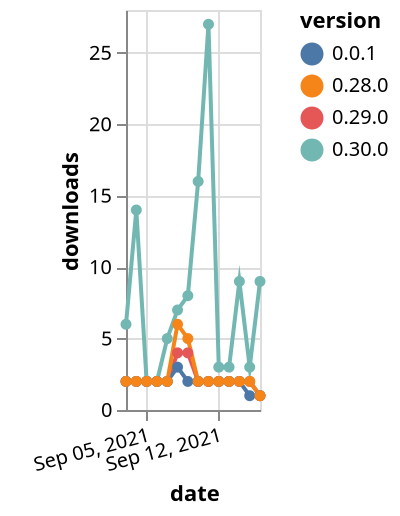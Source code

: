{"$schema": "https://vega.github.io/schema/vega-lite/v5.json", "description": "A simple bar chart with embedded data.", "data": {"values": [{"date": "2021-09-03", "total": 8094, "delta": 2, "version": "0.29.0"}, {"date": "2021-09-04", "total": 8096, "delta": 2, "version": "0.29.0"}, {"date": "2021-09-05", "total": 8098, "delta": 2, "version": "0.29.0"}, {"date": "2021-09-06", "total": 8100, "delta": 2, "version": "0.29.0"}, {"date": "2021-09-07", "total": 8102, "delta": 2, "version": "0.29.0"}, {"date": "2021-09-08", "total": 8106, "delta": 4, "version": "0.29.0"}, {"date": "2021-09-09", "total": 8110, "delta": 4, "version": "0.29.0"}, {"date": "2021-09-10", "total": 8112, "delta": 2, "version": "0.29.0"}, {"date": "2021-09-11", "total": 8114, "delta": 2, "version": "0.29.0"}, {"date": "2021-09-12", "total": 8116, "delta": 2, "version": "0.29.0"}, {"date": "2021-09-13", "total": 8118, "delta": 2, "version": "0.29.0"}, {"date": "2021-09-14", "total": 8120, "delta": 2, "version": "0.29.0"}, {"date": "2021-09-15", "total": 8122, "delta": 2, "version": "0.29.0"}, {"date": "2021-09-16", "total": 8123, "delta": 1, "version": "0.29.0"}, {"date": "2021-09-03", "total": 7710, "delta": 6, "version": "0.30.0"}, {"date": "2021-09-04", "total": 7724, "delta": 14, "version": "0.30.0"}, {"date": "2021-09-05", "total": 7726, "delta": 2, "version": "0.30.0"}, {"date": "2021-09-06", "total": 7728, "delta": 2, "version": "0.30.0"}, {"date": "2021-09-07", "total": 7733, "delta": 5, "version": "0.30.0"}, {"date": "2021-09-08", "total": 7740, "delta": 7, "version": "0.30.0"}, {"date": "2021-09-09", "total": 7748, "delta": 8, "version": "0.30.0"}, {"date": "2021-09-10", "total": 7764, "delta": 16, "version": "0.30.0"}, {"date": "2021-09-11", "total": 7791, "delta": 27, "version": "0.30.0"}, {"date": "2021-09-12", "total": 7794, "delta": 3, "version": "0.30.0"}, {"date": "2021-09-13", "total": 7797, "delta": 3, "version": "0.30.0"}, {"date": "2021-09-14", "total": 7806, "delta": 9, "version": "0.30.0"}, {"date": "2021-09-15", "total": 7809, "delta": 3, "version": "0.30.0"}, {"date": "2021-09-16", "total": 7818, "delta": 9, "version": "0.30.0"}, {"date": "2021-09-03", "total": 2474, "delta": 2, "version": "0.0.1"}, {"date": "2021-09-04", "total": 2476, "delta": 2, "version": "0.0.1"}, {"date": "2021-09-05", "total": 2478, "delta": 2, "version": "0.0.1"}, {"date": "2021-09-06", "total": 2480, "delta": 2, "version": "0.0.1"}, {"date": "2021-09-07", "total": 2482, "delta": 2, "version": "0.0.1"}, {"date": "2021-09-08", "total": 2485, "delta": 3, "version": "0.0.1"}, {"date": "2021-09-09", "total": 2487, "delta": 2, "version": "0.0.1"}, {"date": "2021-09-10", "total": 2489, "delta": 2, "version": "0.0.1"}, {"date": "2021-09-11", "total": 2491, "delta": 2, "version": "0.0.1"}, {"date": "2021-09-12", "total": 2493, "delta": 2, "version": "0.0.1"}, {"date": "2021-09-13", "total": 2495, "delta": 2, "version": "0.0.1"}, {"date": "2021-09-14", "total": 2497, "delta": 2, "version": "0.0.1"}, {"date": "2021-09-15", "total": 2498, "delta": 1, "version": "0.0.1"}, {"date": "2021-09-16", "total": 2499, "delta": 1, "version": "0.0.1"}, {"date": "2021-09-03", "total": 8267, "delta": 2, "version": "0.28.0"}, {"date": "2021-09-04", "total": 8269, "delta": 2, "version": "0.28.0"}, {"date": "2021-09-05", "total": 8271, "delta": 2, "version": "0.28.0"}, {"date": "2021-09-06", "total": 8273, "delta": 2, "version": "0.28.0"}, {"date": "2021-09-07", "total": 8275, "delta": 2, "version": "0.28.0"}, {"date": "2021-09-08", "total": 8281, "delta": 6, "version": "0.28.0"}, {"date": "2021-09-09", "total": 8286, "delta": 5, "version": "0.28.0"}, {"date": "2021-09-10", "total": 8288, "delta": 2, "version": "0.28.0"}, {"date": "2021-09-11", "total": 8290, "delta": 2, "version": "0.28.0"}, {"date": "2021-09-12", "total": 8292, "delta": 2, "version": "0.28.0"}, {"date": "2021-09-13", "total": 8294, "delta": 2, "version": "0.28.0"}, {"date": "2021-09-14", "total": 8296, "delta": 2, "version": "0.28.0"}, {"date": "2021-09-15", "total": 8298, "delta": 2, "version": "0.28.0"}, {"date": "2021-09-16", "total": 8299, "delta": 1, "version": "0.28.0"}]}, "width": "container", "mark": {"type": "line", "point": {"filled": true}}, "encoding": {"x": {"field": "date", "type": "temporal", "timeUnit": "yearmonthdate", "title": "date", "axis": {"labelAngle": -15}}, "y": {"field": "delta", "type": "quantitative", "title": "downloads"}, "color": {"field": "version", "type": "nominal"}, "tooltip": {"field": "delta"}}}